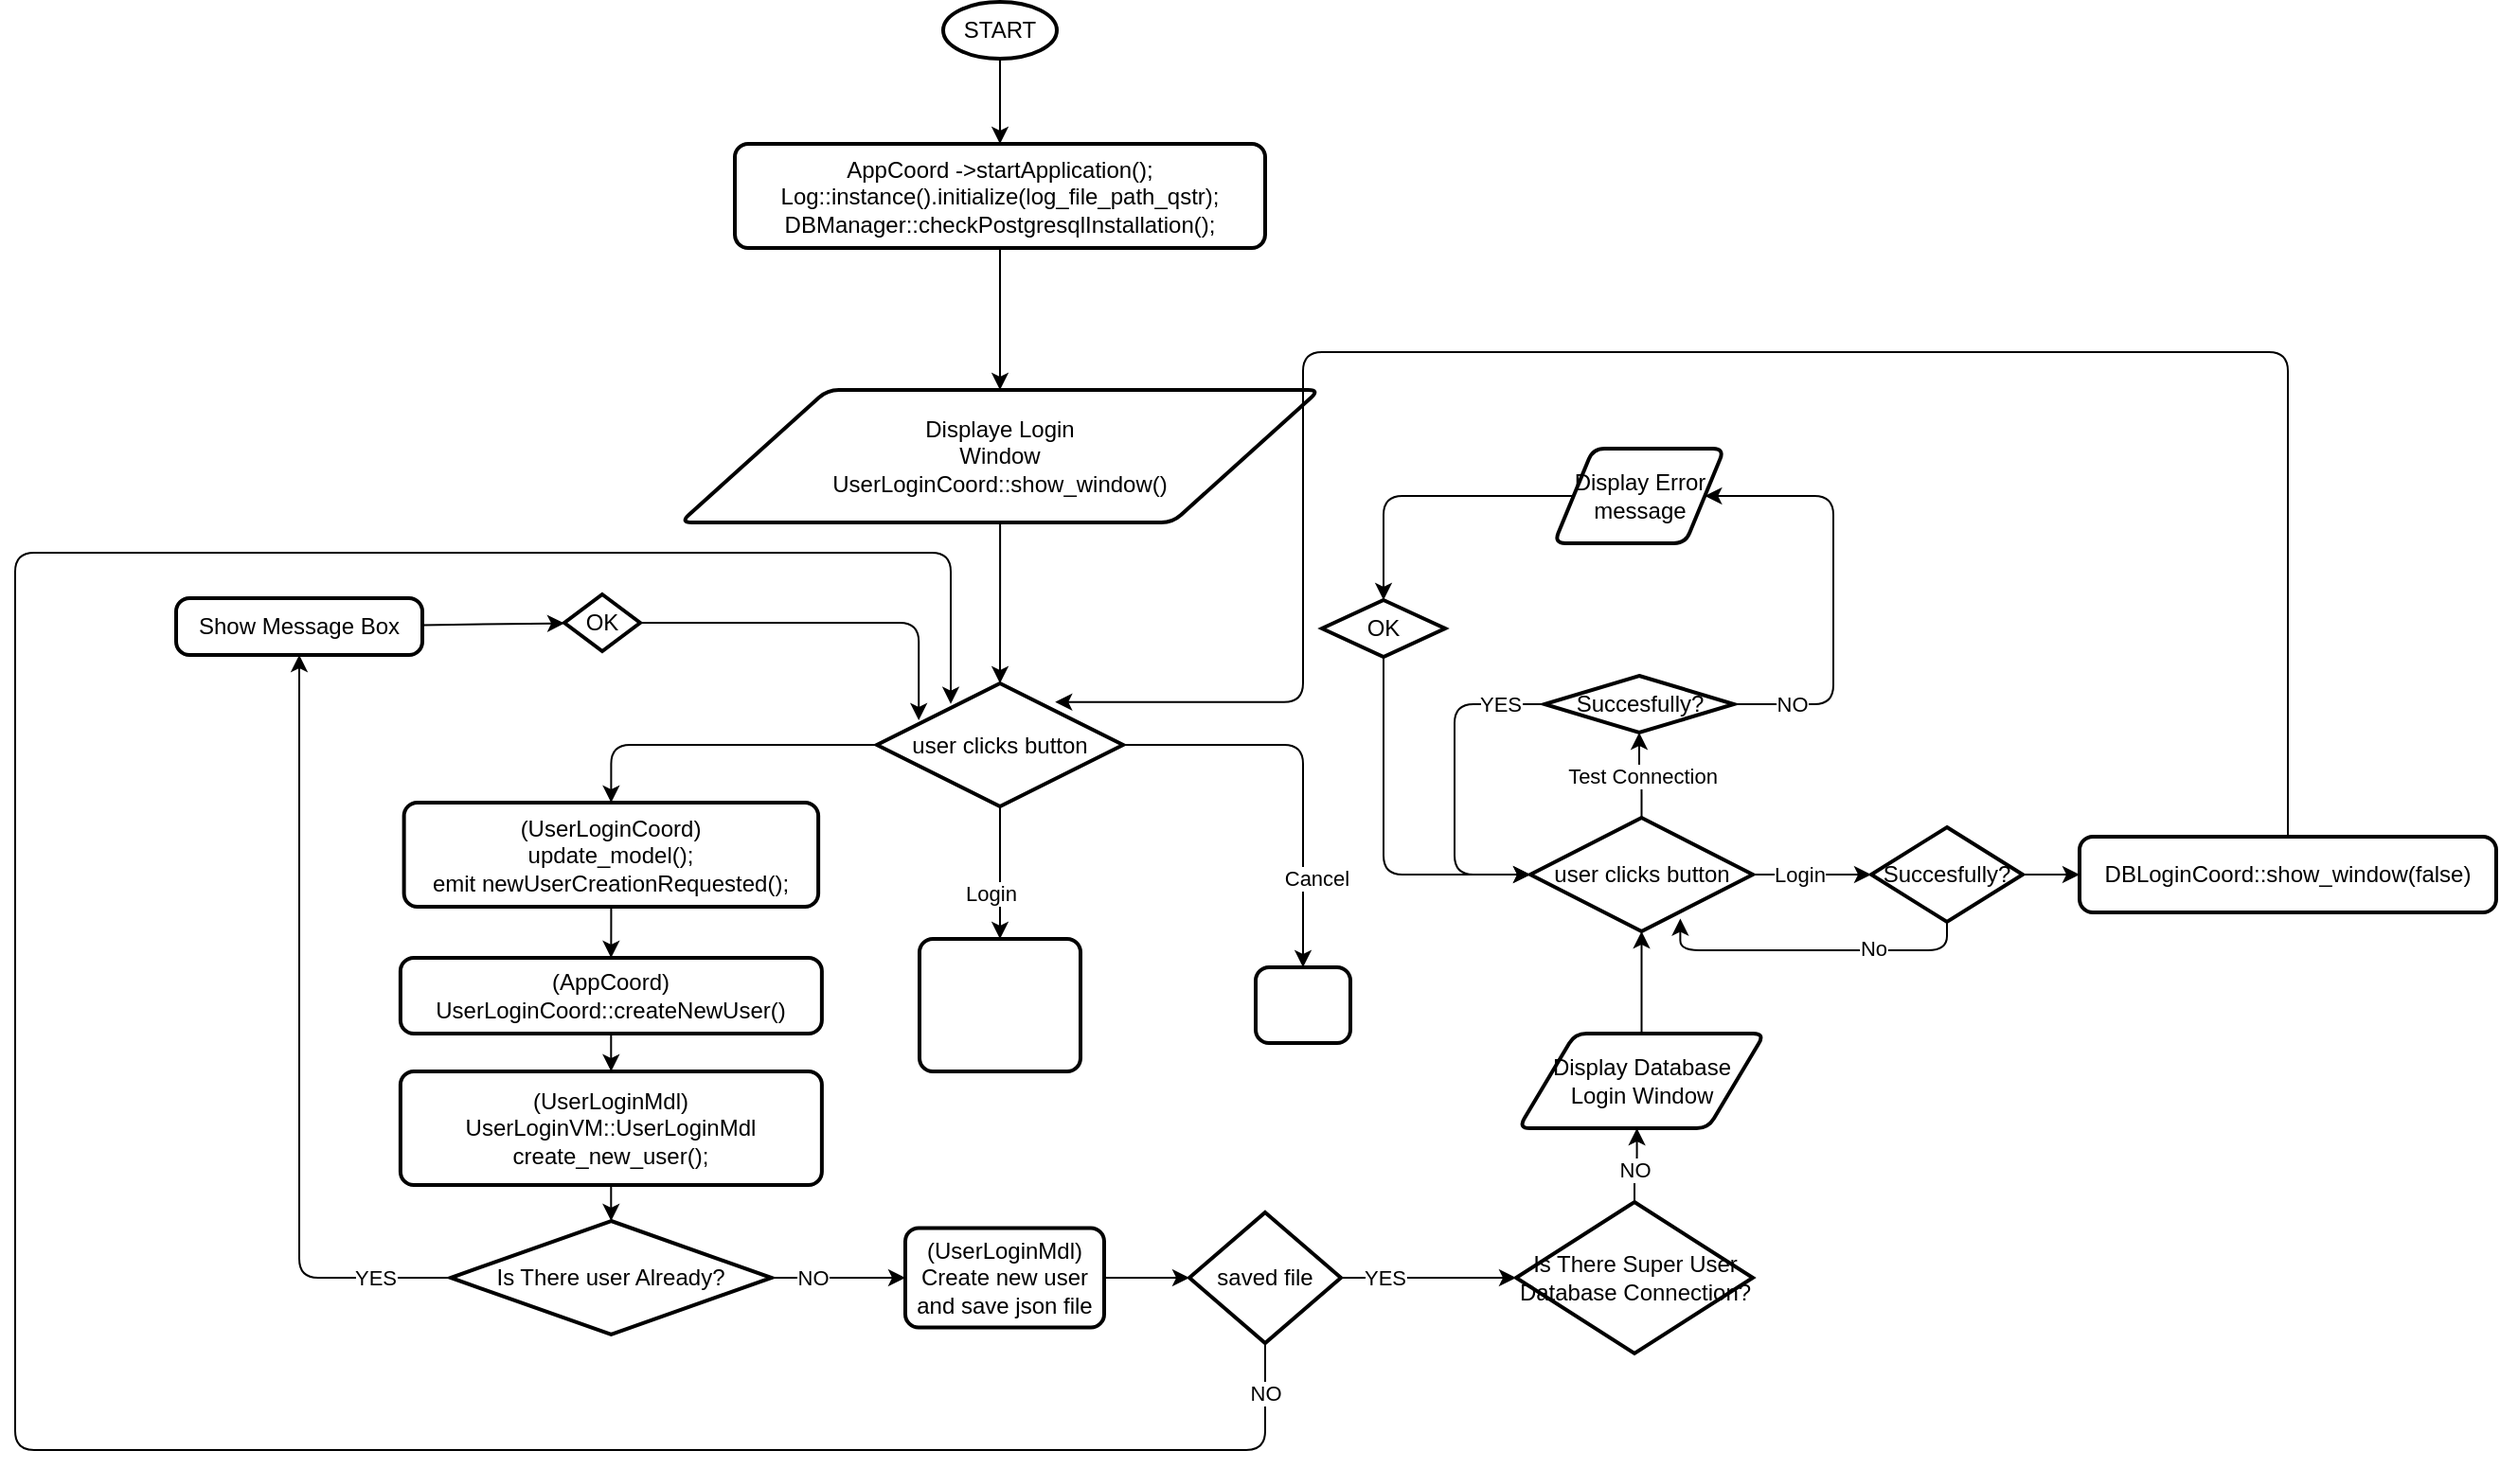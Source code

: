 <mxfile>
    <diagram id="Y1eT_fLth1CDjwV7kim_" name="Page-1">
        <mxGraphModel dx="1283" dy="280" grid="1" gridSize="10" guides="1" tooltips="1" connect="1" arrows="1" fold="1" page="1" pageScale="1" pageWidth="850" pageHeight="1100" math="0" shadow="0">
            <root>
                <mxCell id="0"/>
                <mxCell id="1" parent="0"/>
                <mxCell id="80" style="edgeStyle=none;html=1;entryX=0.5;entryY=0;entryDx=0;entryDy=0;" parent="1" source="5" target="79" edge="1">
                    <mxGeometry relative="1" as="geometry"/>
                </mxCell>
                <mxCell id="5" value="START" style="strokeWidth=2;html=1;shape=mxgraph.flowchart.start_2;whiteSpace=wrap;" parent="1" vertex="1">
                    <mxGeometry x="330" y="75" width="60" height="30" as="geometry"/>
                </mxCell>
                <mxCell id="10" style="edgeStyle=orthogonalEdgeStyle;html=1;entryX=0.5;entryY=0;entryDx=0;entryDy=0;entryPerimeter=0;" parent="1" source="6" target="8" edge="1">
                    <mxGeometry relative="1" as="geometry"/>
                </mxCell>
                <mxCell id="6" value="Displaye Login &lt;br&gt;Window&lt;br&gt;UserLoginCoord::show_window()" style="shape=parallelogram;html=1;strokeWidth=2;perimeter=parallelogramPerimeter;whiteSpace=wrap;rounded=1;arcSize=12;size=0.23;" parent="1" vertex="1">
                    <mxGeometry x="191.25" y="280" width="337.5" height="70" as="geometry"/>
                </mxCell>
                <mxCell id="12" style="edgeStyle=orthogonalEdgeStyle;html=1;entryX=0.5;entryY=0;entryDx=0;entryDy=0;" parent="1" source="8" target="9" edge="1">
                    <mxGeometry relative="1" as="geometry">
                        <mxPoint x="180" y="450" as="targetPoint"/>
                    </mxGeometry>
                </mxCell>
                <mxCell id="13" value="Create New user" style="edgeLabel;html=1;align=center;verticalAlign=middle;resizable=0;points=[];" parent="12" vertex="1" connectable="0">
                    <mxGeometry x="-0.141" y="1" width="110" height="30" relative="1" as="geometry">
                        <mxPoint x="-83" y="38" as="offset"/>
                    </mxGeometry>
                </mxCell>
                <mxCell id="15" style="edgeStyle=orthogonalEdgeStyle;html=1;" parent="1" source="8" target="14" edge="1">
                    <mxGeometry relative="1" as="geometry"/>
                </mxCell>
                <mxCell id="19" value="Login" style="edgeLabel;html=1;align=center;verticalAlign=middle;resizable=0;points=[];" parent="15" vertex="1" connectable="0">
                    <mxGeometry x="-0.44" y="-3" width="50" height="30" relative="1" as="geometry">
                        <mxPoint x="-27" y="11" as="offset"/>
                    </mxGeometry>
                </mxCell>
                <mxCell id="17" style="edgeStyle=orthogonalEdgeStyle;html=1;entryX=0.5;entryY=0;entryDx=0;entryDy=0;" parent="1" source="8" target="16" edge="1">
                    <mxGeometry relative="1" as="geometry"/>
                </mxCell>
                <mxCell id="18" value="Cancel&lt;br&gt;" style="edgeLabel;html=1;align=center;verticalAlign=middle;resizable=0;points=[];" parent="17" vertex="1" connectable="0">
                    <mxGeometry x="-0.375" y="-4" width="60" height="30" relative="1" as="geometry">
                        <mxPoint x="5" y="51" as="offset"/>
                    </mxGeometry>
                </mxCell>
                <mxCell id="8" value="user clicks button" style="strokeWidth=2;html=1;shape=mxgraph.flowchart.decision;whiteSpace=wrap;" parent="1" vertex="1">
                    <mxGeometry x="295" y="435" width="130" height="65" as="geometry"/>
                </mxCell>
                <mxCell id="85" style="edgeStyle=orthogonalEdgeStyle;html=1;" parent="1" source="9" target="82" edge="1">
                    <mxGeometry relative="1" as="geometry"/>
                </mxCell>
                <mxCell id="9" value="(UserLoginCoord)&lt;br&gt;update_model();&lt;br&gt;emit newUserCreationRequested();" style="rounded=1;whiteSpace=wrap;html=1;absoluteArcSize=1;arcSize=14;strokeWidth=2;" parent="1" vertex="1">
                    <mxGeometry x="45.31" y="498" width="218.75" height="55" as="geometry"/>
                </mxCell>
                <mxCell id="14" value="" style="rounded=1;whiteSpace=wrap;html=1;absoluteArcSize=1;arcSize=14;strokeWidth=2;" parent="1" vertex="1">
                    <mxGeometry x="317.5" y="570" width="85" height="70" as="geometry"/>
                </mxCell>
                <mxCell id="16" value="" style="rounded=1;whiteSpace=wrap;html=1;absoluteArcSize=1;arcSize=14;strokeWidth=2;" parent="1" vertex="1">
                    <mxGeometry x="495" y="585" width="50" height="40" as="geometry"/>
                </mxCell>
                <mxCell id="23" style="edgeStyle=orthogonalEdgeStyle;html=1;entryX=0.5;entryY=1;entryDx=0;entryDy=0;" parent="1" source="20" target="22" edge="1">
                    <mxGeometry relative="1" as="geometry"/>
                </mxCell>
                <mxCell id="24" value="YES" style="edgeLabel;html=1;align=center;verticalAlign=middle;resizable=0;points=[];" parent="23" vertex="1" connectable="0">
                    <mxGeometry x="-0.801" y="-2" width="50" height="30" relative="1" as="geometry">
                        <mxPoint x="-25" y="-13" as="offset"/>
                    </mxGeometry>
                </mxCell>
                <mxCell id="31" value="" style="edgeStyle=orthogonalEdgeStyle;html=1;entryX=0;entryY=0.5;entryDx=0;entryDy=0;" parent="1" source="20" target="32" edge="1">
                    <mxGeometry relative="1" as="geometry">
                        <mxPoint x="295" y="656" as="targetPoint"/>
                    </mxGeometry>
                </mxCell>
                <mxCell id="33" value="NO&lt;br&gt;" style="edgeLabel;html=1;align=center;verticalAlign=middle;resizable=0;points=[];" parent="31" vertex="1" connectable="0">
                    <mxGeometry x="-0.323" y="2" width="40" height="30" relative="1" as="geometry">
                        <mxPoint x="-22" y="-13" as="offset"/>
                    </mxGeometry>
                </mxCell>
                <mxCell id="20" value="Is There user Already?" style="strokeWidth=2;html=1;shape=mxgraph.flowchart.decision;whiteSpace=wrap;" parent="1" vertex="1">
                    <mxGeometry x="70" y="719" width="169.38" height="60" as="geometry"/>
                </mxCell>
                <mxCell id="28" style="edgeStyle=none;html=1;" parent="1" source="22" target="26" edge="1">
                    <mxGeometry relative="1" as="geometry"/>
                </mxCell>
                <mxCell id="22" value="Show Message Box" style="rounded=1;whiteSpace=wrap;html=1;absoluteArcSize=1;arcSize=14;strokeWidth=2;" parent="1" vertex="1">
                    <mxGeometry x="-75" y="390" width="130" height="30" as="geometry"/>
                </mxCell>
                <mxCell id="29" style="edgeStyle=orthogonalEdgeStyle;html=1;entryX=0.17;entryY=0.3;entryDx=0;entryDy=0;entryPerimeter=0;" parent="1" source="26" target="8" edge="1">
                    <mxGeometry relative="1" as="geometry"/>
                </mxCell>
                <mxCell id="26" value="OK" style="strokeWidth=2;html=1;shape=mxgraph.flowchart.decision;whiteSpace=wrap;" parent="1" vertex="1">
                    <mxGeometry x="130" y="388" width="40" height="30" as="geometry"/>
                </mxCell>
                <mxCell id="36" style="edgeStyle=orthogonalEdgeStyle;html=1;entryX=0;entryY=0.5;entryDx=0;entryDy=0;entryPerimeter=0;" parent="1" source="32" target="35" edge="1">
                    <mxGeometry relative="1" as="geometry"/>
                </mxCell>
                <mxCell id="32" value="(UserLoginMdl)&lt;br&gt;Create new user and save json file" style="rounded=1;whiteSpace=wrap;html=1;absoluteArcSize=1;arcSize=14;strokeWidth=2;" parent="1" vertex="1">
                    <mxGeometry x="310" y="722.75" width="105" height="52.5" as="geometry"/>
                </mxCell>
                <mxCell id="37" style="edgeStyle=orthogonalEdgeStyle;html=1;entryX=0.3;entryY=0.167;entryDx=0;entryDy=0;entryPerimeter=0;fontStyle=1;exitX=0.5;exitY=1;exitDx=0;exitDy=0;exitPerimeter=0;" parent="1" source="35" target="8" edge="1">
                    <mxGeometry relative="1" as="geometry">
                        <mxPoint x="495.0" y="765" as="sourcePoint"/>
                        <mxPoint x="350.0" y="433.73" as="targetPoint"/>
                        <Array as="points">
                            <mxPoint x="500" y="840"/>
                            <mxPoint x="-160" y="840"/>
                            <mxPoint x="-160" y="366"/>
                            <mxPoint x="334" y="366"/>
                        </Array>
                    </mxGeometry>
                </mxCell>
                <mxCell id="40" value="NO" style="edgeLabel;html=1;align=center;verticalAlign=middle;resizable=0;points=[];" parent="37" vertex="1" connectable="0">
                    <mxGeometry x="-0.991" relative="1" as="geometry">
                        <mxPoint y="18" as="offset"/>
                    </mxGeometry>
                </mxCell>
                <mxCell id="43" value="" style="edgeStyle=orthogonalEdgeStyle;html=1;" parent="1" source="35" target="42" edge="1">
                    <mxGeometry relative="1" as="geometry"/>
                </mxCell>
                <mxCell id="86" value="YES" style="edgeLabel;html=1;align=center;verticalAlign=middle;resizable=0;points=[];" parent="43" vertex="1" connectable="0">
                    <mxGeometry x="-0.678" y="-2" relative="1" as="geometry">
                        <mxPoint x="8" y="-2" as="offset"/>
                    </mxGeometry>
                </mxCell>
                <mxCell id="35" value="saved file" style="strokeWidth=2;html=1;shape=mxgraph.flowchart.decision;whiteSpace=wrap;" parent="1" vertex="1">
                    <mxGeometry x="460" y="714.5" width="80" height="69" as="geometry"/>
                </mxCell>
                <mxCell id="51" style="edgeStyle=orthogonalEdgeStyle;html=1;entryX=0.481;entryY=1;entryDx=0;entryDy=0;entryPerimeter=0;" parent="1" source="42" target="49" edge="1">
                    <mxGeometry relative="1" as="geometry"/>
                </mxCell>
                <mxCell id="52" value="NO" style="edgeLabel;html=1;align=center;verticalAlign=middle;resizable=0;points=[];" parent="51" vertex="1" connectable="0">
                    <mxGeometry x="-0.686" relative="1" as="geometry">
                        <mxPoint y="-11" as="offset"/>
                    </mxGeometry>
                </mxCell>
                <mxCell id="42" value="Is There Super User Database Connection?" style="strokeWidth=2;html=1;shape=mxgraph.flowchart.decision;whiteSpace=wrap;" parent="1" vertex="1">
                    <mxGeometry x="632.5" y="709" width="125" height="80" as="geometry"/>
                </mxCell>
                <mxCell id="55" style="edgeStyle=orthogonalEdgeStyle;html=1;entryX=0.5;entryY=1;entryDx=0;entryDy=0;entryPerimeter=0;" parent="1" source="49" target="54" edge="1">
                    <mxGeometry relative="1" as="geometry"/>
                </mxCell>
                <mxCell id="49" value="Display Database&lt;br&gt;Login Window" style="shape=parallelogram;html=1;strokeWidth=2;perimeter=parallelogramPerimeter;whiteSpace=wrap;rounded=1;arcSize=12;size=0.23;" parent="1" vertex="1">
                    <mxGeometry x="633.75" y="620" width="130" height="50" as="geometry"/>
                </mxCell>
                <mxCell id="56" style="edgeStyle=orthogonalEdgeStyle;html=1;entryX=0.5;entryY=1;entryDx=0;entryDy=0;entryPerimeter=0;" parent="1" source="54" target="58" edge="1">
                    <mxGeometry relative="1" as="geometry">
                        <mxPoint x="655" y="476" as="targetPoint"/>
                    </mxGeometry>
                </mxCell>
                <mxCell id="57" value="Test Connection" style="edgeLabel;html=1;align=center;verticalAlign=middle;resizable=0;points=[];" parent="56" vertex="1" connectable="0">
                    <mxGeometry x="-0.416" y="1" relative="1" as="geometry">
                        <mxPoint x="1" y="-9" as="offset"/>
                    </mxGeometry>
                </mxCell>
                <mxCell id="69" style="edgeStyle=orthogonalEdgeStyle;html=1;" parent="1" source="54" target="71" edge="1">
                    <mxGeometry relative="1" as="geometry">
                        <mxPoint x="820" y="546" as="targetPoint"/>
                    </mxGeometry>
                </mxCell>
                <mxCell id="70" value="Login" style="edgeLabel;html=1;align=center;verticalAlign=middle;resizable=0;points=[];" parent="69" vertex="1" connectable="0">
                    <mxGeometry x="-0.215" relative="1" as="geometry">
                        <mxPoint as="offset"/>
                    </mxGeometry>
                </mxCell>
                <mxCell id="54" value="user clicks button" style="strokeWidth=2;html=1;shape=mxgraph.flowchart.decision;whiteSpace=wrap;" parent="1" vertex="1">
                    <mxGeometry x="640" y="506" width="117.5" height="60" as="geometry"/>
                </mxCell>
                <mxCell id="59" style="edgeStyle=orthogonalEdgeStyle;html=1;entryX=0;entryY=0.5;entryDx=0;entryDy=0;entryPerimeter=0;" parent="1" source="58" target="54" edge="1">
                    <mxGeometry relative="1" as="geometry">
                        <mxPoint x="570" y="551" as="targetPoint"/>
                        <Array as="points">
                            <mxPoint x="600" y="446"/>
                            <mxPoint x="600" y="536"/>
                        </Array>
                    </mxGeometry>
                </mxCell>
                <mxCell id="60" value="YES" style="edgeLabel;html=1;align=center;verticalAlign=middle;resizable=0;points=[];" parent="59" vertex="1" connectable="0">
                    <mxGeometry x="-0.853" relative="1" as="geometry">
                        <mxPoint x="-11" as="offset"/>
                    </mxGeometry>
                </mxCell>
                <mxCell id="62" style="edgeStyle=orthogonalEdgeStyle;html=1;entryX=1;entryY=0.5;entryDx=0;entryDy=0;exitX=1;exitY=0.5;exitDx=0;exitDy=0;exitPerimeter=0;" parent="1" source="58" target="61" edge="1">
                    <mxGeometry relative="1" as="geometry">
                        <mxPoint x="650" y="361" as="targetPoint"/>
                        <Array as="points">
                            <mxPoint x="800" y="446"/>
                            <mxPoint x="800" y="336"/>
                        </Array>
                    </mxGeometry>
                </mxCell>
                <mxCell id="66" value="NO" style="edgeLabel;html=1;align=center;verticalAlign=middle;resizable=0;points=[];" parent="62" vertex="1" connectable="0">
                    <mxGeometry x="-0.894" y="-2" relative="1" as="geometry">
                        <mxPoint x="18" y="-2" as="offset"/>
                    </mxGeometry>
                </mxCell>
                <mxCell id="58" value="Succesfully?" style="strokeWidth=2;html=1;shape=mxgraph.flowchart.decision;whiteSpace=wrap;" parent="1" vertex="1">
                    <mxGeometry x="647.5" y="431" width="100" height="30" as="geometry"/>
                </mxCell>
                <mxCell id="64" style="edgeStyle=orthogonalEdgeStyle;html=1;entryX=0.5;entryY=0;entryDx=0;entryDy=0;entryPerimeter=0;" parent="1" source="61" target="63" edge="1">
                    <mxGeometry relative="1" as="geometry"/>
                </mxCell>
                <mxCell id="61" value="Display Error message" style="shape=parallelogram;html=1;strokeWidth=2;perimeter=parallelogramPerimeter;whiteSpace=wrap;rounded=1;arcSize=12;size=0.23;" parent="1" vertex="1">
                    <mxGeometry x="652.5" y="311" width="90" height="50" as="geometry"/>
                </mxCell>
                <mxCell id="65" style="edgeStyle=orthogonalEdgeStyle;html=1;exitX=0.5;exitY=1;exitDx=0;exitDy=0;exitPerimeter=0;entryX=0;entryY=0.5;entryDx=0;entryDy=0;entryPerimeter=0;" parent="1" source="63" target="54" edge="1">
                    <mxGeometry relative="1" as="geometry">
                        <mxPoint x="563" y="461" as="sourcePoint"/>
                        <Array as="points">
                            <mxPoint x="563" y="536"/>
                        </Array>
                        <mxPoint x="580" y="581" as="targetPoint"/>
                    </mxGeometry>
                </mxCell>
                <mxCell id="63" value="OK" style="strokeWidth=2;html=1;shape=mxgraph.flowchart.decision;whiteSpace=wrap;" parent="1" vertex="1">
                    <mxGeometry x="530" y="391" width="65" height="30" as="geometry"/>
                </mxCell>
                <mxCell id="72" style="edgeStyle=orthogonalEdgeStyle;html=1;entryX=0.674;entryY=0.888;entryDx=0;entryDy=0;entryPerimeter=0;exitX=0.5;exitY=1;exitDx=0;exitDy=0;exitPerimeter=0;" parent="1" source="71" target="54" edge="1">
                    <mxGeometry relative="1" as="geometry">
                        <Array as="points">
                            <mxPoint x="860" y="576"/>
                            <mxPoint x="719" y="576"/>
                        </Array>
                    </mxGeometry>
                </mxCell>
                <mxCell id="73" value="No" style="edgeLabel;html=1;align=center;verticalAlign=middle;resizable=0;points=[];" parent="72" vertex="1" connectable="0">
                    <mxGeometry x="-0.371" y="-1" relative="1" as="geometry">
                        <mxPoint as="offset"/>
                    </mxGeometry>
                </mxCell>
                <mxCell id="75" style="edgeStyle=orthogonalEdgeStyle;html=1;entryX=0;entryY=0.5;entryDx=0;entryDy=0;" parent="1" source="71" target="74" edge="1">
                    <mxGeometry relative="1" as="geometry"/>
                </mxCell>
                <mxCell id="71" value="Succesfully?" style="strokeWidth=2;html=1;shape=mxgraph.flowchart.decision;whiteSpace=wrap;" parent="1" vertex="1">
                    <mxGeometry x="820" y="511" width="80" height="50" as="geometry"/>
                </mxCell>
                <mxCell id="90" style="edgeStyle=orthogonalEdgeStyle;html=1;entryX=0.724;entryY=0.152;entryDx=0;entryDy=0;entryPerimeter=0;" edge="1" parent="1" source="74" target="8">
                    <mxGeometry relative="1" as="geometry">
                        <mxPoint x="1020" y="240" as="targetPoint"/>
                        <Array as="points">
                            <mxPoint x="1040" y="260"/>
                            <mxPoint x="520" y="260"/>
                            <mxPoint x="520" y="445"/>
                        </Array>
                    </mxGeometry>
                </mxCell>
                <mxCell id="74" value="DBLoginCoord::show_window(false)&lt;br&gt;" style="rounded=1;whiteSpace=wrap;html=1;absoluteArcSize=1;arcSize=14;strokeWidth=2;" parent="1" vertex="1">
                    <mxGeometry x="930" y="516" width="220" height="40" as="geometry"/>
                </mxCell>
                <mxCell id="81" style="edgeStyle=none;html=1;" parent="1" source="79" target="6" edge="1">
                    <mxGeometry relative="1" as="geometry"/>
                </mxCell>
                <mxCell id="79" value="AppCoord -&amp;gt;startApplication();&lt;br&gt;Log::instance().initialize(log_file_path_qstr);&lt;br&gt;DBManager::checkPostgresqlInstallation();" style="rounded=1;whiteSpace=wrap;html=1;absoluteArcSize=1;arcSize=14;strokeWidth=2;" parent="1" vertex="1">
                    <mxGeometry x="220" y="150" width="280" height="55" as="geometry"/>
                </mxCell>
                <mxCell id="88" style="edgeStyle=orthogonalEdgeStyle;html=1;entryX=0.5;entryY=0;entryDx=0;entryDy=0;" parent="1" source="82" target="87" edge="1">
                    <mxGeometry relative="1" as="geometry"/>
                </mxCell>
                <mxCell id="82" value="(AppCoord)&lt;br&gt;UserLoginCoord::createNewUser()" style="rounded=1;whiteSpace=wrap;html=1;absoluteArcSize=1;arcSize=14;strokeWidth=2;" parent="1" vertex="1">
                    <mxGeometry x="43.44" y="580" width="222.5" height="40" as="geometry"/>
                </mxCell>
                <mxCell id="89" style="edgeStyle=orthogonalEdgeStyle;html=1;entryX=0.5;entryY=0;entryDx=0;entryDy=0;entryPerimeter=0;" parent="1" source="87" target="20" edge="1">
                    <mxGeometry relative="1" as="geometry"/>
                </mxCell>
                <mxCell id="87" value="(UserLoginMdl)&lt;br&gt;UserLoginVM::UserLoginMdl&lt;br&gt;create_new_user();" style="rounded=1;whiteSpace=wrap;html=1;absoluteArcSize=1;arcSize=14;strokeWidth=2;" parent="1" vertex="1">
                    <mxGeometry x="43.44" y="640" width="222.5" height="60" as="geometry"/>
                </mxCell>
            </root>
        </mxGraphModel>
    </diagram>
</mxfile>